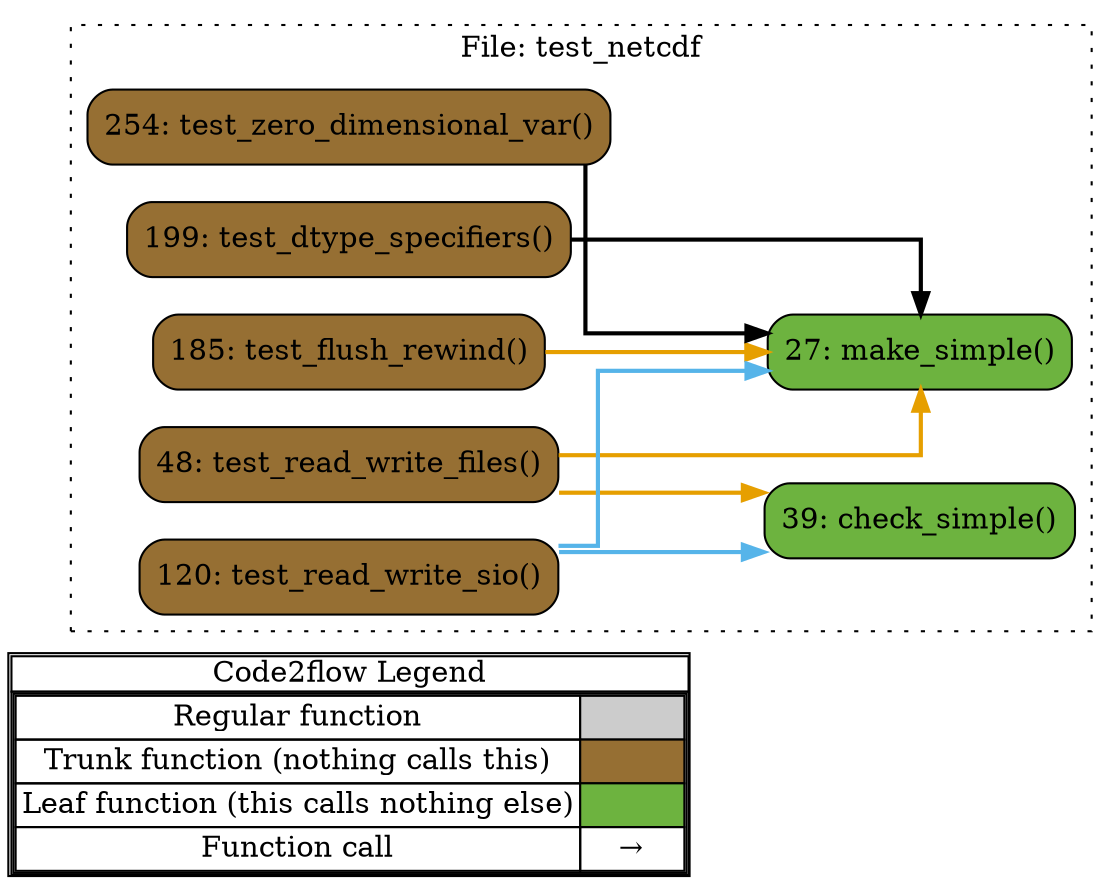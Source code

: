 digraph G {
concentrate=true;
splines="ortho";
rankdir="LR";
subgraph legend{
    rank = min;
    label = "legend";
    Legend [shape=none, margin=0, label = <
        <table cellspacing="0" cellpadding="0" border="1"><tr><td>Code2flow Legend</td></tr><tr><td>
        <table cellspacing="0">
        <tr><td>Regular function</td><td width="50px" bgcolor='#cccccc'></td></tr>
        <tr><td>Trunk function (nothing calls this)</td><td bgcolor='#966F33'></td></tr>
        <tr><td>Leaf function (this calls nothing else)</td><td bgcolor='#6db33f'></td></tr>
        <tr><td>Function call</td><td><font color='black'>&#8594;</font></td></tr>
        </table></td></tr></table>
        >];
}node_0359be2f [label="39: check_simple()" name="test_netcdf::check_simple" shape="rect" style="rounded,filled" fillcolor="#6db33f" ];
node_2cb5228c [label="27: make_simple()" name="test_netcdf::make_simple" shape="rect" style="rounded,filled" fillcolor="#6db33f" ];
node_26f18e48 [label="199: test_dtype_specifiers()" name="test_netcdf::test_dtype_specifiers" shape="rect" style="rounded,filled" fillcolor="#966F33" ];
node_ec0f65e1 [label="185: test_flush_rewind()" name="test_netcdf::test_flush_rewind" shape="rect" style="rounded,filled" fillcolor="#966F33" ];
node_11b948a9 [label="48: test_read_write_files()" name="test_netcdf::test_read_write_files" shape="rect" style="rounded,filled" fillcolor="#966F33" ];
node_f1d17c52 [label="120: test_read_write_sio()" name="test_netcdf::test_read_write_sio" shape="rect" style="rounded,filled" fillcolor="#966F33" ];
node_5c53bd08 [label="254: test_zero_dimensional_var()" name="test_netcdf::test_zero_dimensional_var" shape="rect" style="rounded,filled" fillcolor="#966F33" ];
node_26f18e48 -> node_2cb5228c [color="#000000" penwidth="2"];
node_ec0f65e1 -> node_2cb5228c [color="#E69F00" penwidth="2"];
node_11b948a9 -> node_0359be2f [color="#E69F00" penwidth="2"];
node_11b948a9 -> node_0359be2f [color="#E69F00" penwidth="2"];
node_11b948a9 -> node_0359be2f [color="#E69F00" penwidth="2"];
node_11b948a9 -> node_0359be2f [color="#E69F00" penwidth="2"];
node_11b948a9 -> node_0359be2f [color="#E69F00" penwidth="2"];
node_11b948a9 -> node_0359be2f [color="#E69F00" penwidth="2"];
node_11b948a9 -> node_0359be2f [color="#E69F00" penwidth="2"];
node_11b948a9 -> node_0359be2f [color="#E69F00" penwidth="2"];
node_11b948a9 -> node_2cb5228c [color="#E69F00" penwidth="2"];
node_f1d17c52 -> node_0359be2f [color="#56B4E9" penwidth="2"];
node_f1d17c52 -> node_0359be2f [color="#56B4E9" penwidth="2"];
node_f1d17c52 -> node_0359be2f [color="#56B4E9" penwidth="2"];
node_f1d17c52 -> node_2cb5228c [color="#56B4E9" penwidth="2"];
node_f1d17c52 -> node_2cb5228c [color="#56B4E9" penwidth="2"];
node_5c53bd08 -> node_2cb5228c [color="#000000" penwidth="2"];
subgraph cluster_b7e9ad67 {
    node_2cb5228c node_0359be2f node_11b948a9 node_f1d17c52 node_ec0f65e1 node_26f18e48 node_5c53bd08;
    label="File: test_netcdf";
    name="test_netcdf";
    style="filled";
    graph[style=dotted];
};
}

